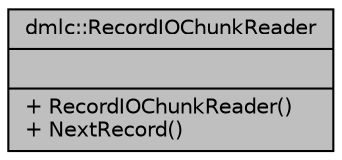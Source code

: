 digraph "dmlc::RecordIOChunkReader"
{
 // LATEX_PDF_SIZE
  edge [fontname="Helvetica",fontsize="10",labelfontname="Helvetica",labelfontsize="10"];
  node [fontname="Helvetica",fontsize="10",shape=record];
  Node1 [label="{dmlc::RecordIOChunkReader\n||+ RecordIOChunkReader()\l+ NextRecord()\l}",height=0.2,width=0.4,color="black", fillcolor="grey75", style="filled", fontcolor="black",tooltip="reader of binary recordio from Blob returned by InputSplit This class divides the blob into several i..."];
}
